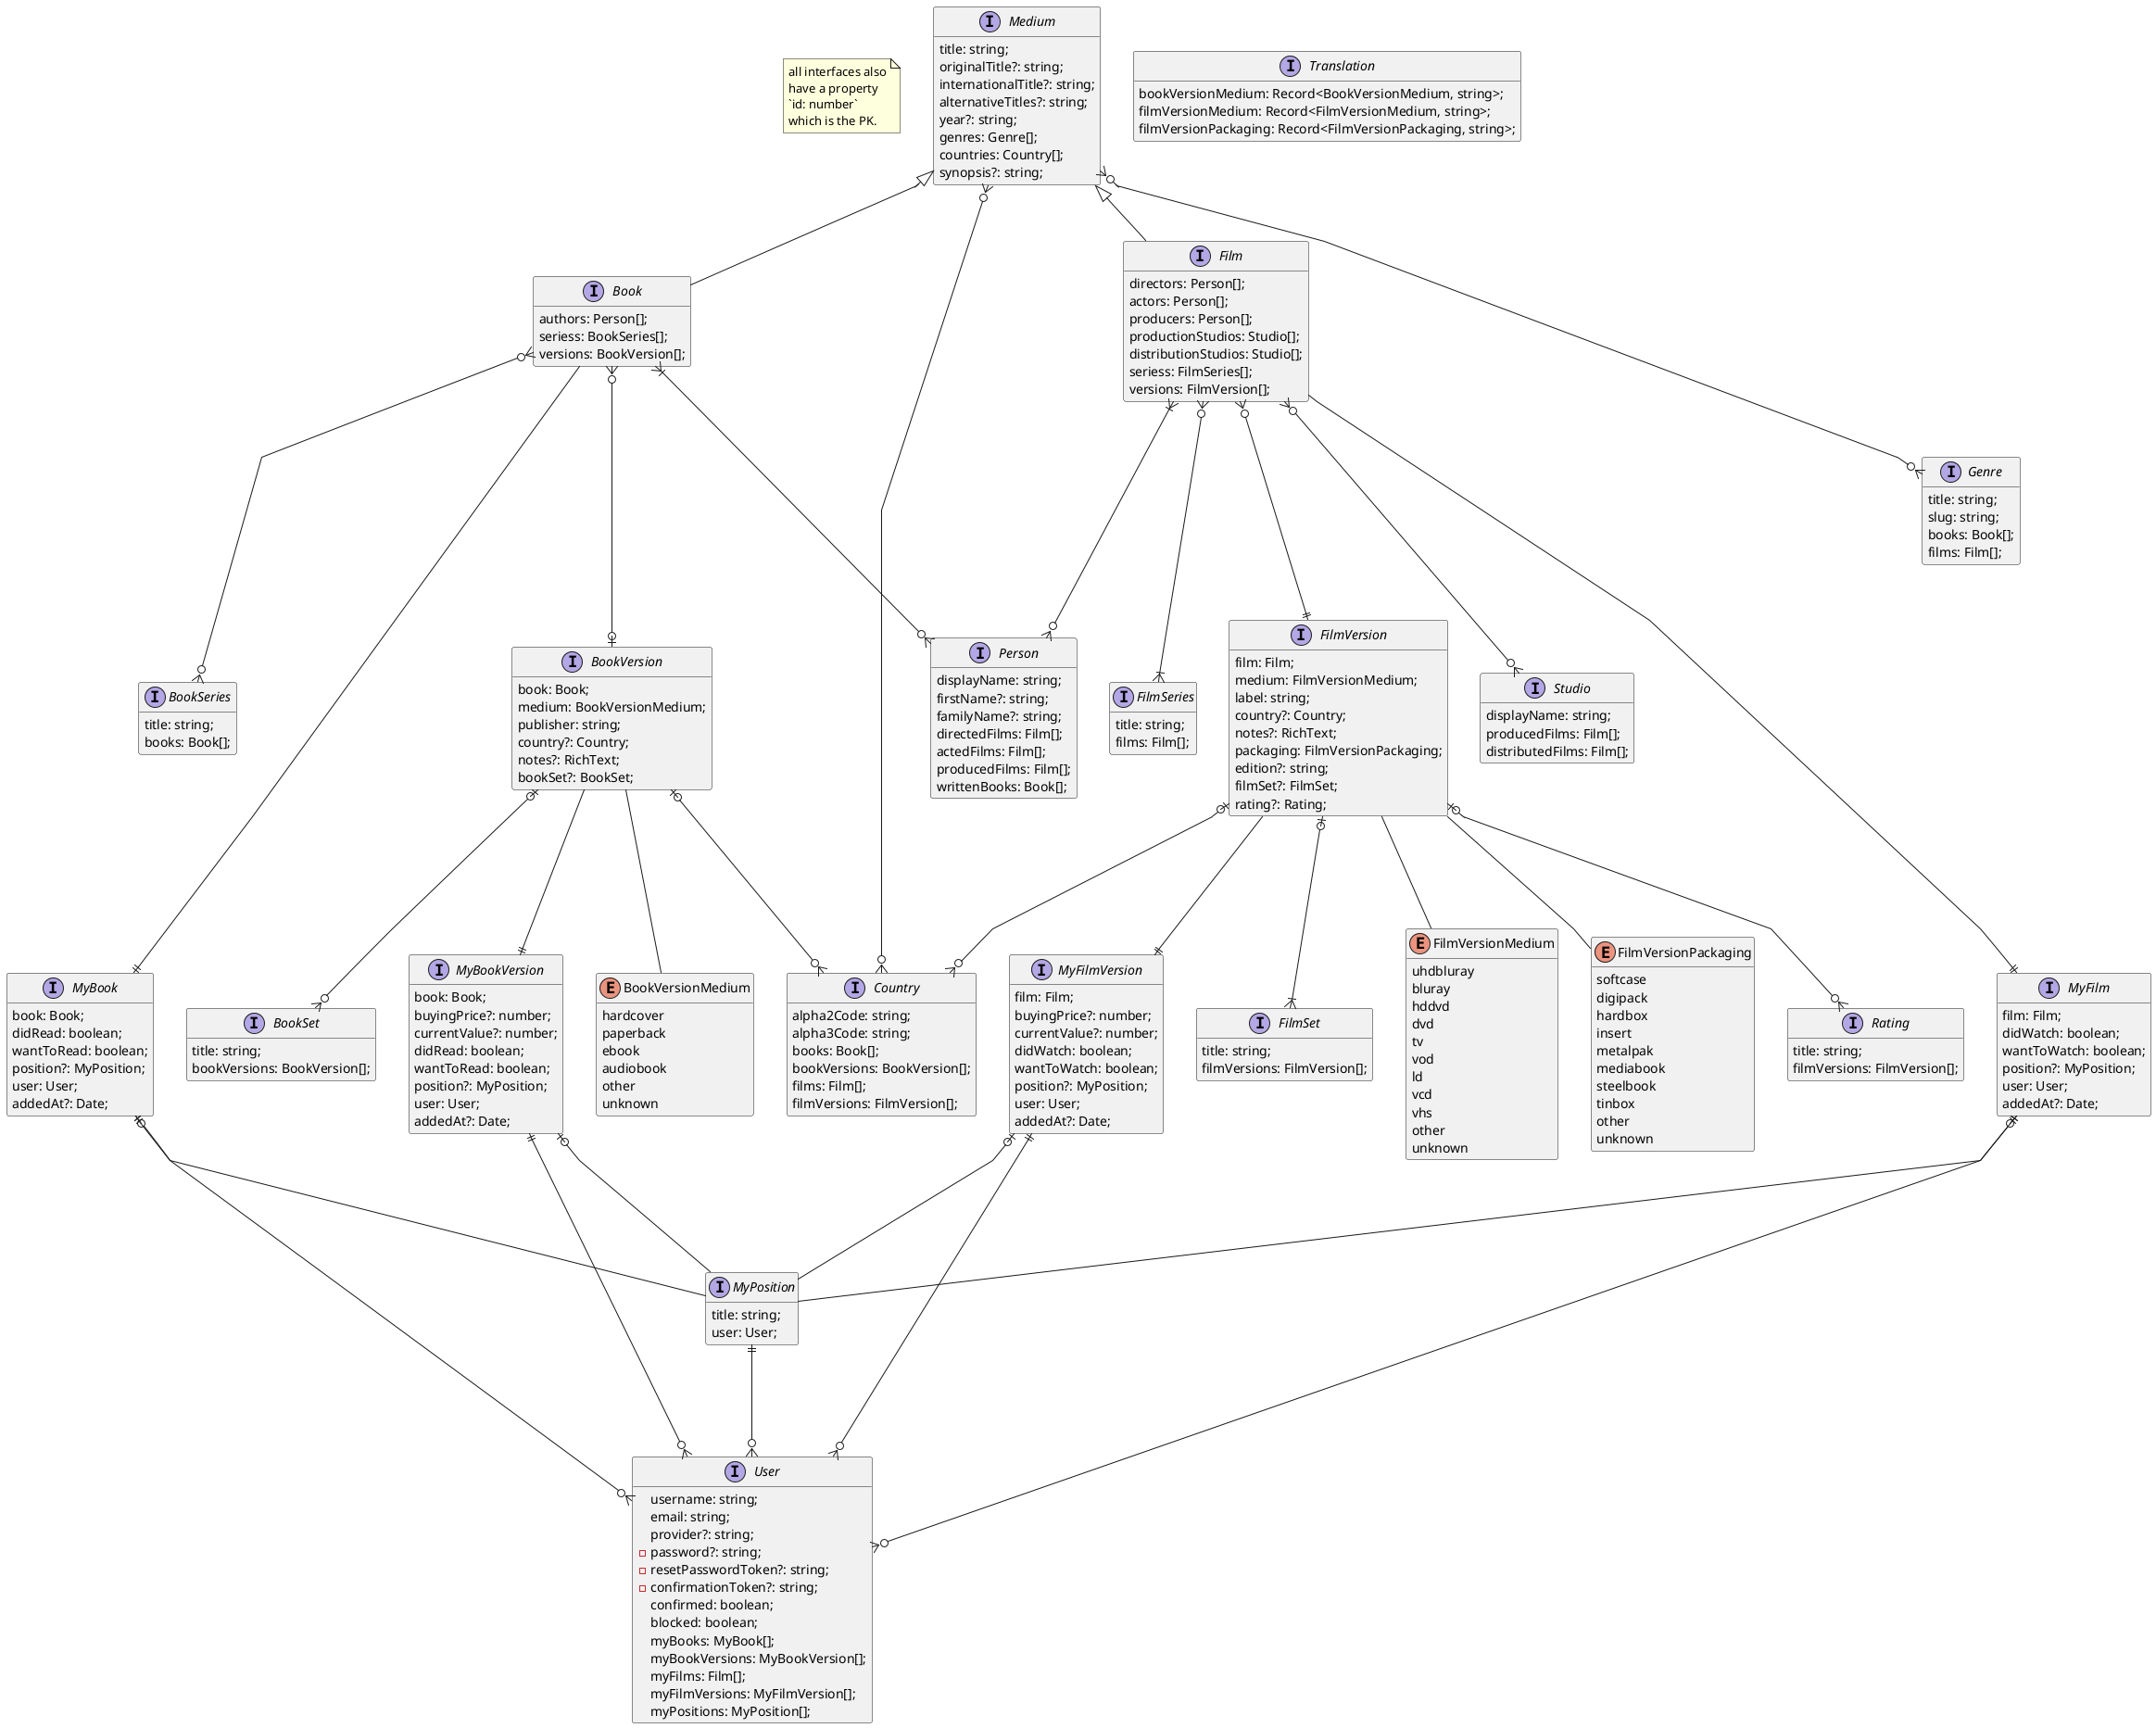 @startuml

skinparam linetype polyline
hide empty members

note as id_note
  all interfaces also
  have a property
  `id: number`
  which is the PK.
end note

interface Book extends Medium {
  authors: Person[];
  seriess: BookSeries[];
  versions: BookVersion[];
}

interface BookSeries {
  title: string;
  books: Book[];
}

interface BookSet {
  title: string;
  bookVersions: BookVersion[];
}

interface BookVersion {
  book: Book;
  medium: BookVersionMedium;
  publisher: string;
  country?: Country;
  notes?: RichText;
  bookSet?: BookSet;
}

enum BookVersionMedium {
  hardcover
  paperback
  ebook
  audiobook
  other
  unknown
}

interface Country {
  alpha2Code: string;
  alpha3Code: string;
  books: Book[];
  bookVersions: BookVersion[];
  films: Film[];
  filmVersions: FilmVersion[];
}

interface Film extends Medium {
  directors: Person[];
  actors: Person[];
  producers: Person[];
  productionStudios: Studio[];
  distributionStudios: Studio[];
  seriess: FilmSeries[];
  versions: FilmVersion[];
}

interface FilmSeries {
  title: string;
  films: Film[];
}

interface FilmSet {
  title: string;
  filmVersions: FilmVersion[];
}

interface FilmVersion {
  film: Film;
  medium: FilmVersionMedium;
  label: string;
  country?: Country;
  notes?: RichText;
  packaging: FilmVersionPackaging;
  edition?: string;
  filmSet?: FilmSet;
  rating?: Rating;
}

enum FilmVersionMedium {
  uhdbluray
  bluray
  hddvd
  dvd
  tv
  vod
  ld
  vcd
  vhs
  other
  unknown
}

enum FilmVersionPackaging {
  softcase
  digipack
  hardbox
  insert
  metalpak
  mediabook
  steelbook
  tinbox
  other
  unknown
}

interface Genre {
  title: string;
  slug: string;
  books: Book[];
  films: Film[];
}

interface Medium {
  title: string;
  originalTitle?: string;
  internationalTitle?: string;
  alternativeTitles?: string;
  year?: string;
  genres: Genre[];
  countries: Country[];
  synopsis?: string;
}

interface MyBook {
  book: Book;
  didRead: boolean;
  wantToRead: boolean;
  position?: MyPosition;
  user: User;
  addedAt?: Date;
}

interface MyBookVersion {
  book: Book;
  buyingPrice?: number;
  currentValue?: number;
  didRead: boolean;
  wantToRead: boolean;
  position?: MyPosition;
  user: User;
  addedAt?: Date;
}

interface MyFilm {
  film: Film;
  didWatch: boolean;
  wantToWatch: boolean;
  position?: MyPosition;
  user: User;
  addedAt?: Date;
}

interface MyFilmVersion {
  film: Film;
  buyingPrice?: number;
  currentValue?: number;
  didWatch: boolean;
  wantToWatch: boolean;
  position?: MyPosition;
  user: User;
  addedAt?: Date;
}

interface MyPosition {
  title: string;
  user: User;
}

interface Person {
  displayName: string;
  firstName?: string;
  familyName?: string;
  directedFilms: Film[];
  actedFilms: Film[];
  producedFilms: Film[];
  writtenBooks: Book[];
}

interface Rating {
  title: string;
  filmVersions: FilmVersion[];
}

interface Studio {
  displayName: string;
  producedFilms: Film[];
  distributedFilms: Film[];
}

interface Translation {
  bookVersionMedium: Record<BookVersionMedium, string>;
  filmVersionMedium: Record<FilmVersionMedium, string>;
  filmVersionPackaging: Record<FilmVersionPackaging, string>;
}

interface User {
  username: string;
  email: string;
  provider?: string;
  -password?: string;
  -resetPasswordToken?: string;
  -confirmationToken?: string;
  confirmed: boolean;
  blocked: boolean;
  myBooks: MyBook[];
  myBookVersions: MyBookVersion[];
  myFilms: Film[];
  myFilmVersions: MyFilmVersion[];
  myPositions: MyPosition[];
}

' Medium
Medium }o---o{ Genre
Medium }o---o{ Country

' Book
Book }|---o{ Person
Book }o---o{ BookSeries
Book }o---o| BookVersion
BookVersion |o---o{ Country
BookVersion |o---o{ BookSet
BookVersion --- BookVersionMedium

' Film
Film }|---o{ Person
Film }o---o{ Studio
Film }o---|{ FilmSeries
Film }o---|| FilmVersion
FilmVersion |o---o{ Country
FilmVersion |o---o{ Rating
FilmVersion |o---|{ FilmSet
FilmVersion --- FilmVersionMedium
FilmVersion --- FilmVersionPackaging

' MyBook
Book ---|| MyBook
MyBook |o--- MyPosition
BookVersion ---|| MyBookVersion
MyBookVersion |o--- MyPosition

' MyFilm
Film ---|| MyFilm
MyFilm |o--- MyPosition
FilmVersion ---|| MyFilmVersion
MyFilmVersion |o--- MyPosition

' User
MyBook ||---o{ User
MyBookVersion ||---o{ User
MyFilm ||---o{ User
MyFilmVersion ||---o{ User
MyPosition ||---o{ User

@enduml
